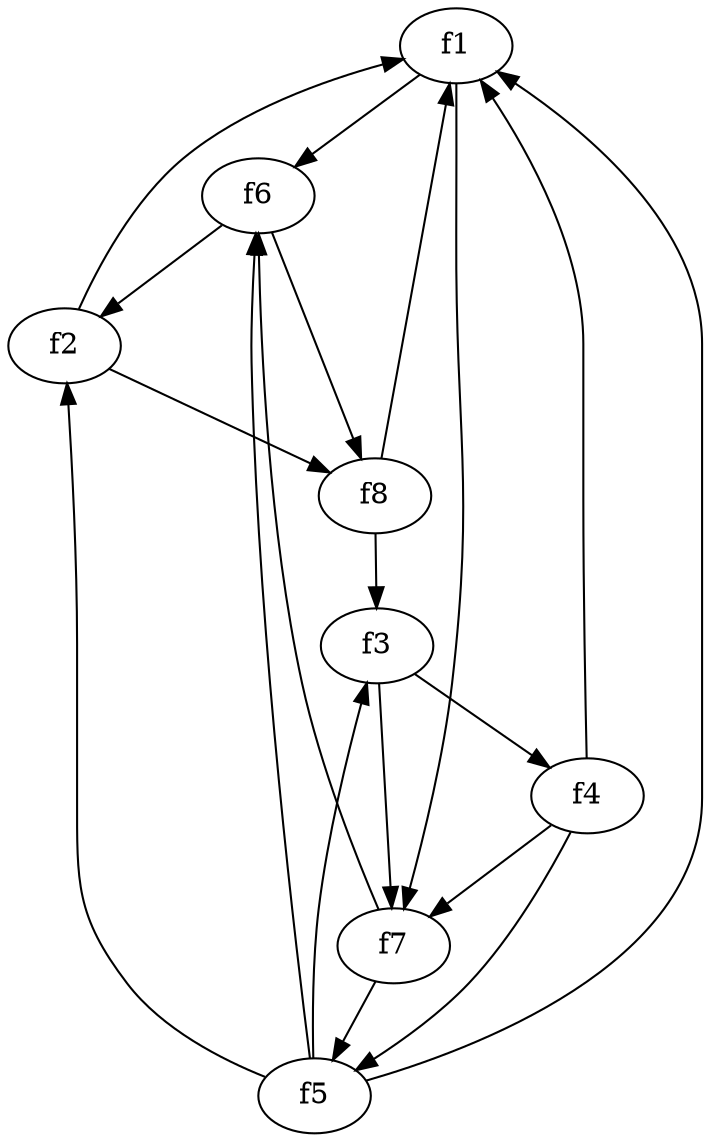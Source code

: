 strict digraph  {
f1;
f2;
f3;
f4;
f5;
f6;
f7;
f8;
f1 -> f7  [weight=2];
f1 -> f6  [weight=2];
f2 -> f8  [weight=2];
f2 -> f1  [weight=2];
f3 -> f7  [weight=2];
f3 -> f4  [weight=2];
f4 -> f1  [weight=2];
f4 -> f5  [weight=2];
f4 -> f7  [weight=2];
f5 -> f1  [weight=2];
f5 -> f6  [weight=2];
f5 -> f3  [weight=2];
f5 -> f2  [weight=2];
f6 -> f2  [weight=2];
f6 -> f8  [weight=2];
f7 -> f5  [weight=2];
f7 -> f6  [weight=2];
f8 -> f3  [weight=2];
f8 -> f1  [weight=2];
}
